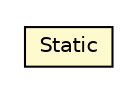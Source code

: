 #!/usr/local/bin/dot
#
# Class diagram 
# Generated by UMLGraph version R5_6-24-gf6e263 (http://www.umlgraph.org/)
#

digraph G {
	edge [fontname="Helvetica",fontsize=10,labelfontname="Helvetica",labelfontsize=10];
	node [fontname="Helvetica",fontsize=10,shape=plaintext];
	nodesep=0.25;
	ranksep=0.5;
	// io.werval.controllers.Static
	c34926 [label=<<table title="io.werval.controllers.Static" border="0" cellborder="1" cellspacing="0" cellpadding="2" port="p" bgcolor="lemonChiffon" href="./Static.html">
		<tr><td><table border="0" cellspacing="0" cellpadding="1">
<tr><td align="center" balign="center"> Static </td></tr>
		</table></td></tr>
		</table>>, URL="./Static.html", fontname="Helvetica", fontcolor="black", fontsize=10.0];
}

